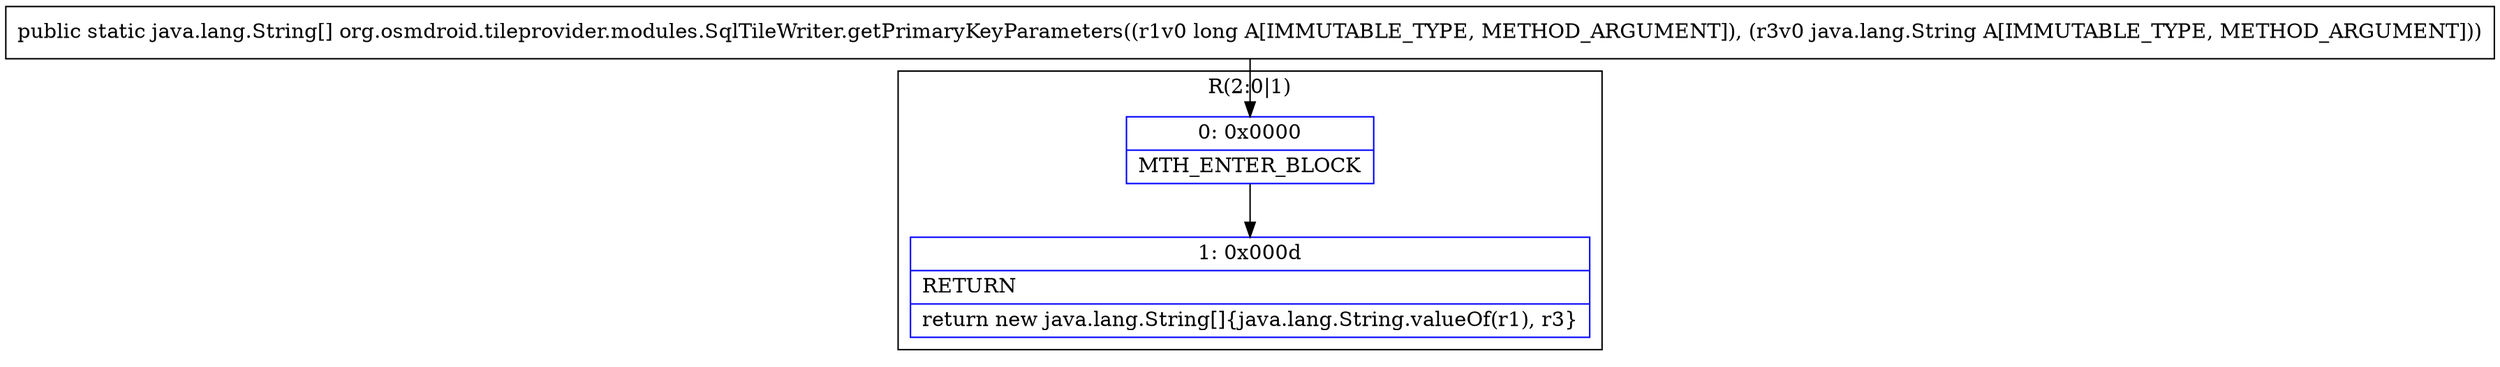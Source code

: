 digraph "CFG fororg.osmdroid.tileprovider.modules.SqlTileWriter.getPrimaryKeyParameters(JLjava\/lang\/String;)[Ljava\/lang\/String;" {
subgraph cluster_Region_61478584 {
label = "R(2:0|1)";
node [shape=record,color=blue];
Node_0 [shape=record,label="{0\:\ 0x0000|MTH_ENTER_BLOCK\l}"];
Node_1 [shape=record,label="{1\:\ 0x000d|RETURN\l|return new java.lang.String[]\{java.lang.String.valueOf(r1), r3\}\l}"];
}
MethodNode[shape=record,label="{public static java.lang.String[] org.osmdroid.tileprovider.modules.SqlTileWriter.getPrimaryKeyParameters((r1v0 long A[IMMUTABLE_TYPE, METHOD_ARGUMENT]), (r3v0 java.lang.String A[IMMUTABLE_TYPE, METHOD_ARGUMENT])) }"];
MethodNode -> Node_0;
Node_0 -> Node_1;
}

